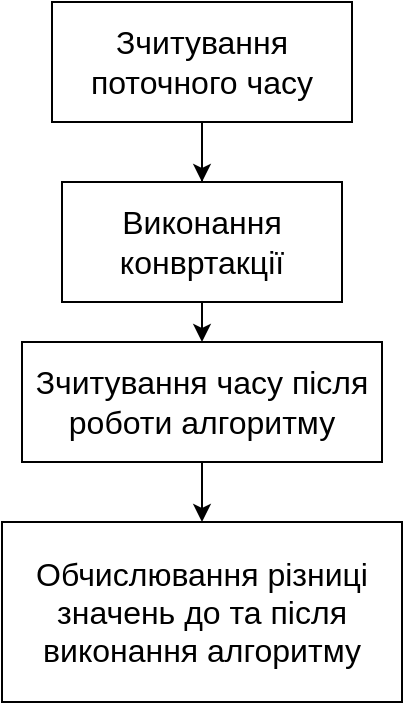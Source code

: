 <mxfile version="21.3.0" type="device">
  <diagram name="Page-1" id="IzFs5ZDoFad7aotoAPef">
    <mxGraphModel dx="1050" dy="548" grid="1" gridSize="10" guides="1" tooltips="1" connect="1" arrows="1" fold="1" page="1" pageScale="1" pageWidth="850" pageHeight="1100" math="0" shadow="0">
      <root>
        <mxCell id="0" />
        <mxCell id="1" parent="0" />
        <mxCell id="mr3PlQWHzfGvwPhTT5ka-5" value="" style="edgeStyle=orthogonalEdgeStyle;rounded=0;orthogonalLoop=1;jettySize=auto;html=1;" edge="1" parent="1" source="mr3PlQWHzfGvwPhTT5ka-1" target="mr3PlQWHzfGvwPhTT5ka-3">
          <mxGeometry relative="1" as="geometry" />
        </mxCell>
        <mxCell id="mr3PlQWHzfGvwPhTT5ka-6" style="edgeStyle=orthogonalEdgeStyle;rounded=0;orthogonalLoop=1;jettySize=auto;html=1;entryX=0.5;entryY=0;entryDx=0;entryDy=0;" edge="1" parent="1" source="mr3PlQWHzfGvwPhTT5ka-1" target="mr3PlQWHzfGvwPhTT5ka-2">
          <mxGeometry relative="1" as="geometry" />
        </mxCell>
        <mxCell id="mr3PlQWHzfGvwPhTT5ka-1" value="Зчитування поточного часу" style="rounded=0;whiteSpace=wrap;html=1;fontSize=16;" vertex="1" parent="1">
          <mxGeometry x="155" y="80" width="150" height="60" as="geometry" />
        </mxCell>
        <mxCell id="mr3PlQWHzfGvwPhTT5ka-2" value="Виконання конвртакції" style="rounded=0;whiteSpace=wrap;html=1;fontSize=16;" vertex="1" parent="1">
          <mxGeometry x="160" y="170" width="140" height="60" as="geometry" />
        </mxCell>
        <mxCell id="mr3PlQWHzfGvwPhTT5ka-7" style="edgeStyle=orthogonalEdgeStyle;rounded=0;orthogonalLoop=1;jettySize=auto;html=1;entryX=0.5;entryY=0;entryDx=0;entryDy=0;" edge="1" parent="1" source="mr3PlQWHzfGvwPhTT5ka-3" target="mr3PlQWHzfGvwPhTT5ka-4">
          <mxGeometry relative="1" as="geometry" />
        </mxCell>
        <mxCell id="mr3PlQWHzfGvwPhTT5ka-3" value="Зчитування часу після роботи алгоритму" style="rounded=0;whiteSpace=wrap;html=1;fontSize=16;" vertex="1" parent="1">
          <mxGeometry x="140" y="250" width="180" height="60" as="geometry" />
        </mxCell>
        <mxCell id="mr3PlQWHzfGvwPhTT5ka-4" value="Обчислювання різниці значень до та після виконання алгоритму" style="rounded=0;whiteSpace=wrap;html=1;fontSize=16;" vertex="1" parent="1">
          <mxGeometry x="130" y="340" width="200" height="90" as="geometry" />
        </mxCell>
      </root>
    </mxGraphModel>
  </diagram>
</mxfile>
